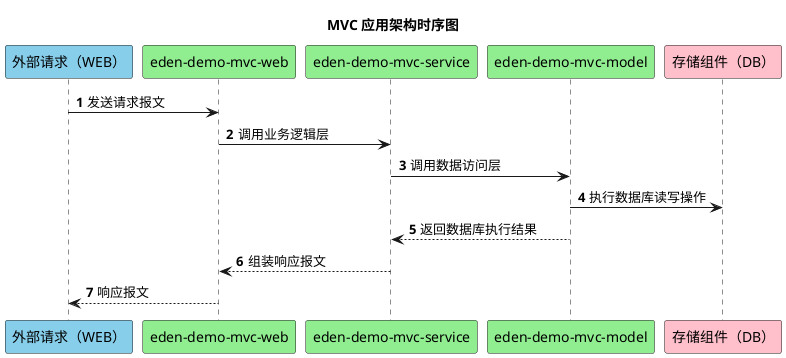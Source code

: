 @startuml

!if %variable_exists("$THEME")
title MVC 应用架构时序图 - $THEME theme
!else
title MVC 应用架构时序图
!endif

'skinparam BackgroundColor transparent

autonumber
participant "外部请求（WEB）" #SkyBlue
participant "eden-demo-mvc-web" #LightGreen
participant "eden-demo-mvc-service" #LightGreen
participant "eden-demo-mvc-model" #LightGreen
participant "存储组件（DB）" #Pink


"外部请求（WEB）" -> "eden-demo-mvc-web": 发送请求报文
"eden-demo-mvc-web" -> "eden-demo-mvc-service": 调用业务逻辑层
"eden-demo-mvc-service" -> "eden-demo-mvc-model": 调用数据访问层
"eden-demo-mvc-model" -> "存储组件（DB）": 执行数据库读写操作
"eden-demo-mvc-model" --> "eden-demo-mvc-service": 返回数据库执行结果
"eden-demo-mvc-service" --> "eden-demo-mvc-web": 组装响应报文
"eden-demo-mvc-web" --> "外部请求（WEB）": 响应报文

@enduml
